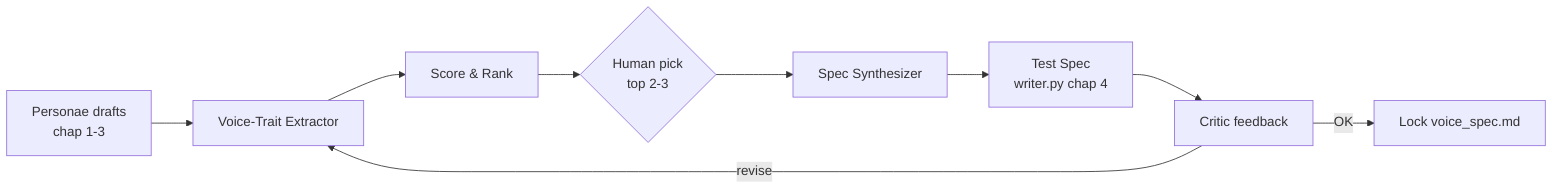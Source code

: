 graph LR
A[Personae drafts<br/>chap 1-3] --> B[Voice-Trait Extractor]
B --> C[Score & Rank]
C --> D{Human pick<br/>top 2-3}
D --> E[Spec Synthesizer]
E --> F[Test Spec<br/>writer.py chap 4]
F --> G[Critic feedback]
G -->|OK| H[Lock voice_spec.md]
G -->|revise| B